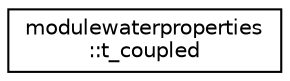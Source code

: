 digraph "Graphical Class Hierarchy"
{
 // LATEX_PDF_SIZE
  edge [fontname="Helvetica",fontsize="10",labelfontname="Helvetica",labelfontsize="10"];
  node [fontname="Helvetica",fontsize="10",shape=record];
  rankdir="LR";
  Node0 [label="modulewaterproperties\l::t_coupled",height=0.2,width=0.4,color="black", fillcolor="white", style="filled",URL="$structmodulewaterproperties_1_1t__coupled.html",tooltip=" "];
}
